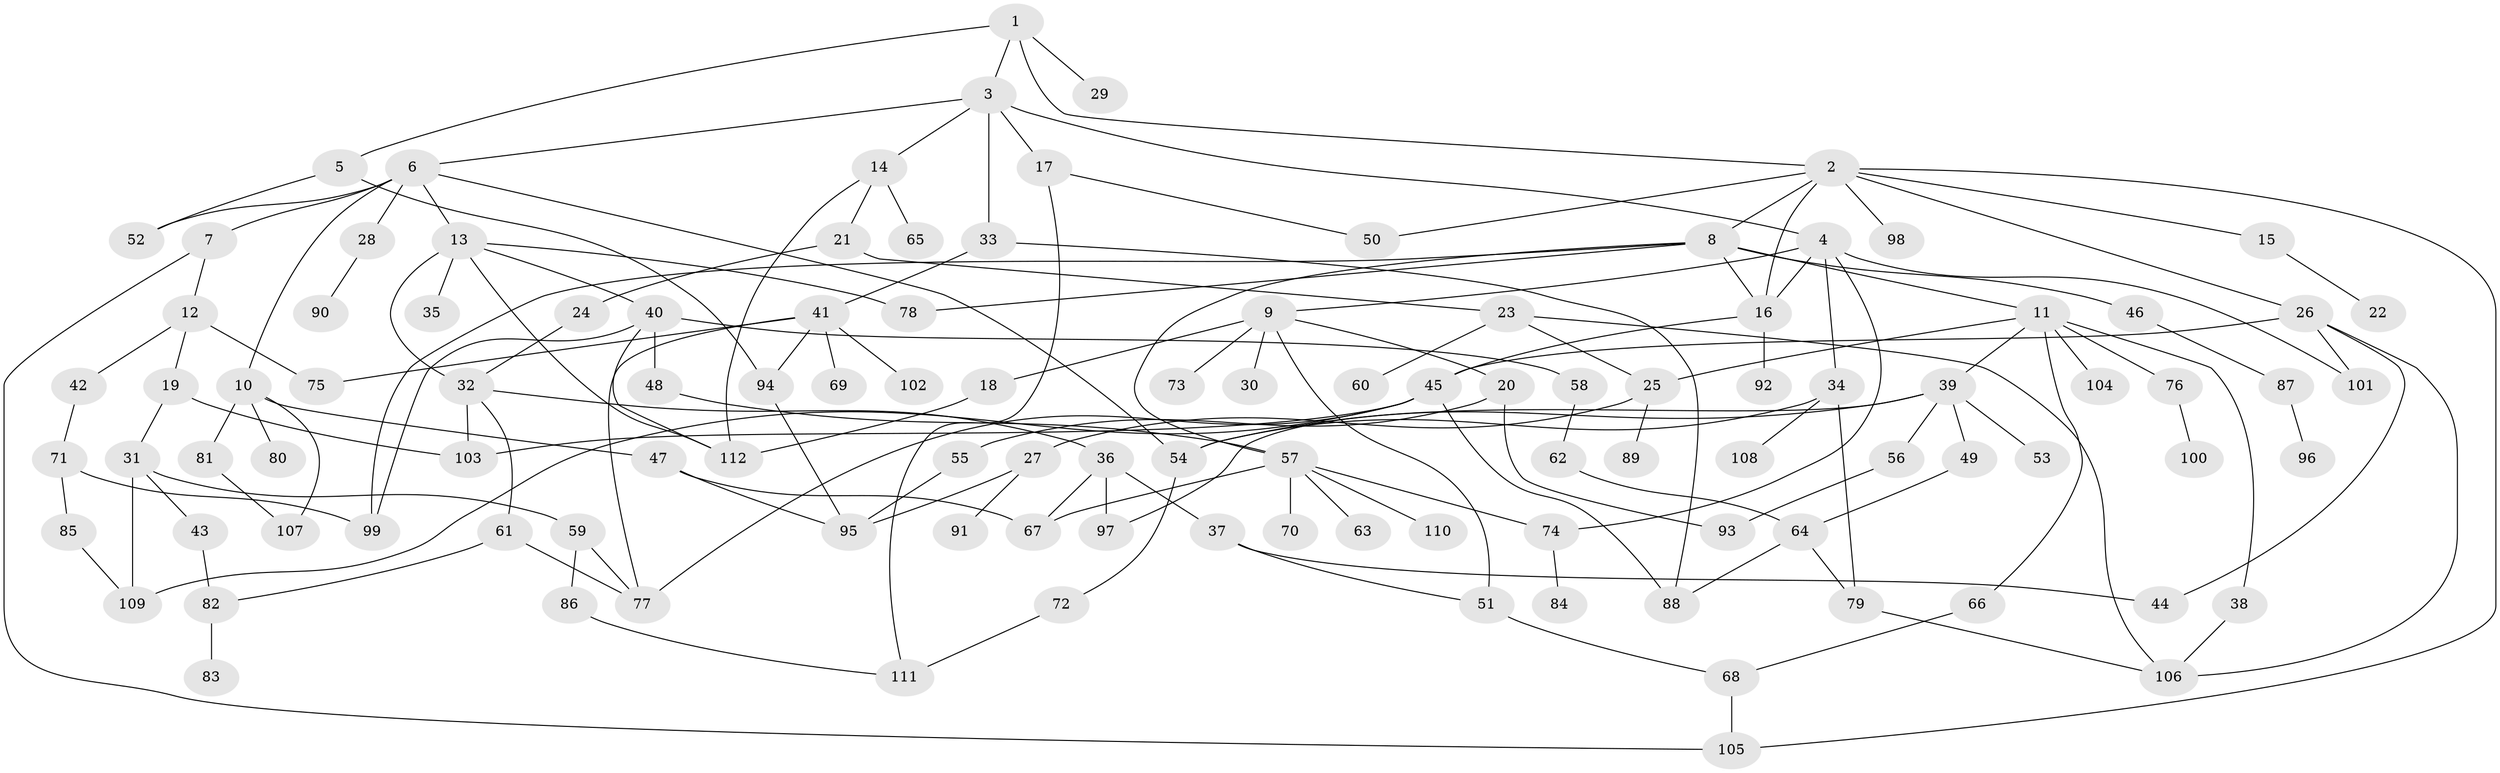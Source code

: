 // Generated by graph-tools (version 1.1) at 2025/25/03/09/25 03:25:36]
// undirected, 112 vertices, 161 edges
graph export_dot {
graph [start="1"]
  node [color=gray90,style=filled];
  1;
  2;
  3;
  4;
  5;
  6;
  7;
  8;
  9;
  10;
  11;
  12;
  13;
  14;
  15;
  16;
  17;
  18;
  19;
  20;
  21;
  22;
  23;
  24;
  25;
  26;
  27;
  28;
  29;
  30;
  31;
  32;
  33;
  34;
  35;
  36;
  37;
  38;
  39;
  40;
  41;
  42;
  43;
  44;
  45;
  46;
  47;
  48;
  49;
  50;
  51;
  52;
  53;
  54;
  55;
  56;
  57;
  58;
  59;
  60;
  61;
  62;
  63;
  64;
  65;
  66;
  67;
  68;
  69;
  70;
  71;
  72;
  73;
  74;
  75;
  76;
  77;
  78;
  79;
  80;
  81;
  82;
  83;
  84;
  85;
  86;
  87;
  88;
  89;
  90;
  91;
  92;
  93;
  94;
  95;
  96;
  97;
  98;
  99;
  100;
  101;
  102;
  103;
  104;
  105;
  106;
  107;
  108;
  109;
  110;
  111;
  112;
  1 -- 2;
  1 -- 3;
  1 -- 5;
  1 -- 29;
  2 -- 8;
  2 -- 15;
  2 -- 16;
  2 -- 26;
  2 -- 50;
  2 -- 98;
  2 -- 105;
  3 -- 4;
  3 -- 6;
  3 -- 14;
  3 -- 17;
  3 -- 33;
  4 -- 9;
  4 -- 34;
  4 -- 74;
  4 -- 101;
  4 -- 16;
  5 -- 94;
  5 -- 52;
  6 -- 7;
  6 -- 10;
  6 -- 13;
  6 -- 28;
  6 -- 52;
  6 -- 54;
  7 -- 12;
  7 -- 105;
  8 -- 11;
  8 -- 46;
  8 -- 57;
  8 -- 78;
  8 -- 99;
  8 -- 16;
  9 -- 18;
  9 -- 20;
  9 -- 30;
  9 -- 73;
  9 -- 51;
  10 -- 47;
  10 -- 80;
  10 -- 81;
  10 -- 107;
  11 -- 38;
  11 -- 39;
  11 -- 66;
  11 -- 76;
  11 -- 104;
  11 -- 25;
  12 -- 19;
  12 -- 42;
  12 -- 75;
  13 -- 32;
  13 -- 35;
  13 -- 40;
  13 -- 112;
  13 -- 78;
  14 -- 21;
  14 -- 65;
  14 -- 112;
  15 -- 22;
  16 -- 92;
  16 -- 45;
  17 -- 111;
  17 -- 50;
  18 -- 112;
  19 -- 31;
  19 -- 103;
  20 -- 55;
  20 -- 93;
  21 -- 23;
  21 -- 24;
  23 -- 25;
  23 -- 60;
  23 -- 106;
  24 -- 32;
  25 -- 27;
  25 -- 89;
  26 -- 44;
  26 -- 45;
  26 -- 101;
  26 -- 106;
  27 -- 91;
  27 -- 95;
  28 -- 90;
  31 -- 43;
  31 -- 59;
  31 -- 109;
  32 -- 36;
  32 -- 61;
  32 -- 103;
  33 -- 41;
  33 -- 88;
  34 -- 108;
  34 -- 79;
  34 -- 54;
  36 -- 37;
  36 -- 67;
  36 -- 97;
  37 -- 51;
  37 -- 44;
  38 -- 106;
  39 -- 49;
  39 -- 53;
  39 -- 54;
  39 -- 56;
  39 -- 97;
  40 -- 48;
  40 -- 58;
  40 -- 112;
  40 -- 99;
  41 -- 69;
  41 -- 102;
  41 -- 77;
  41 -- 94;
  41 -- 75;
  42 -- 71;
  43 -- 82;
  45 -- 109;
  45 -- 88;
  45 -- 77;
  45 -- 103;
  46 -- 87;
  47 -- 67;
  47 -- 95;
  48 -- 57;
  49 -- 64;
  51 -- 68;
  54 -- 72;
  55 -- 95;
  56 -- 93;
  57 -- 63;
  57 -- 70;
  57 -- 110;
  57 -- 74;
  57 -- 67;
  58 -- 62;
  59 -- 77;
  59 -- 86;
  61 -- 82;
  61 -- 77;
  62 -- 64;
  64 -- 79;
  64 -- 88;
  66 -- 68;
  68 -- 105;
  71 -- 85;
  71 -- 99;
  72 -- 111;
  74 -- 84;
  76 -- 100;
  79 -- 106;
  81 -- 107;
  82 -- 83;
  85 -- 109;
  86 -- 111;
  87 -- 96;
  94 -- 95;
}
